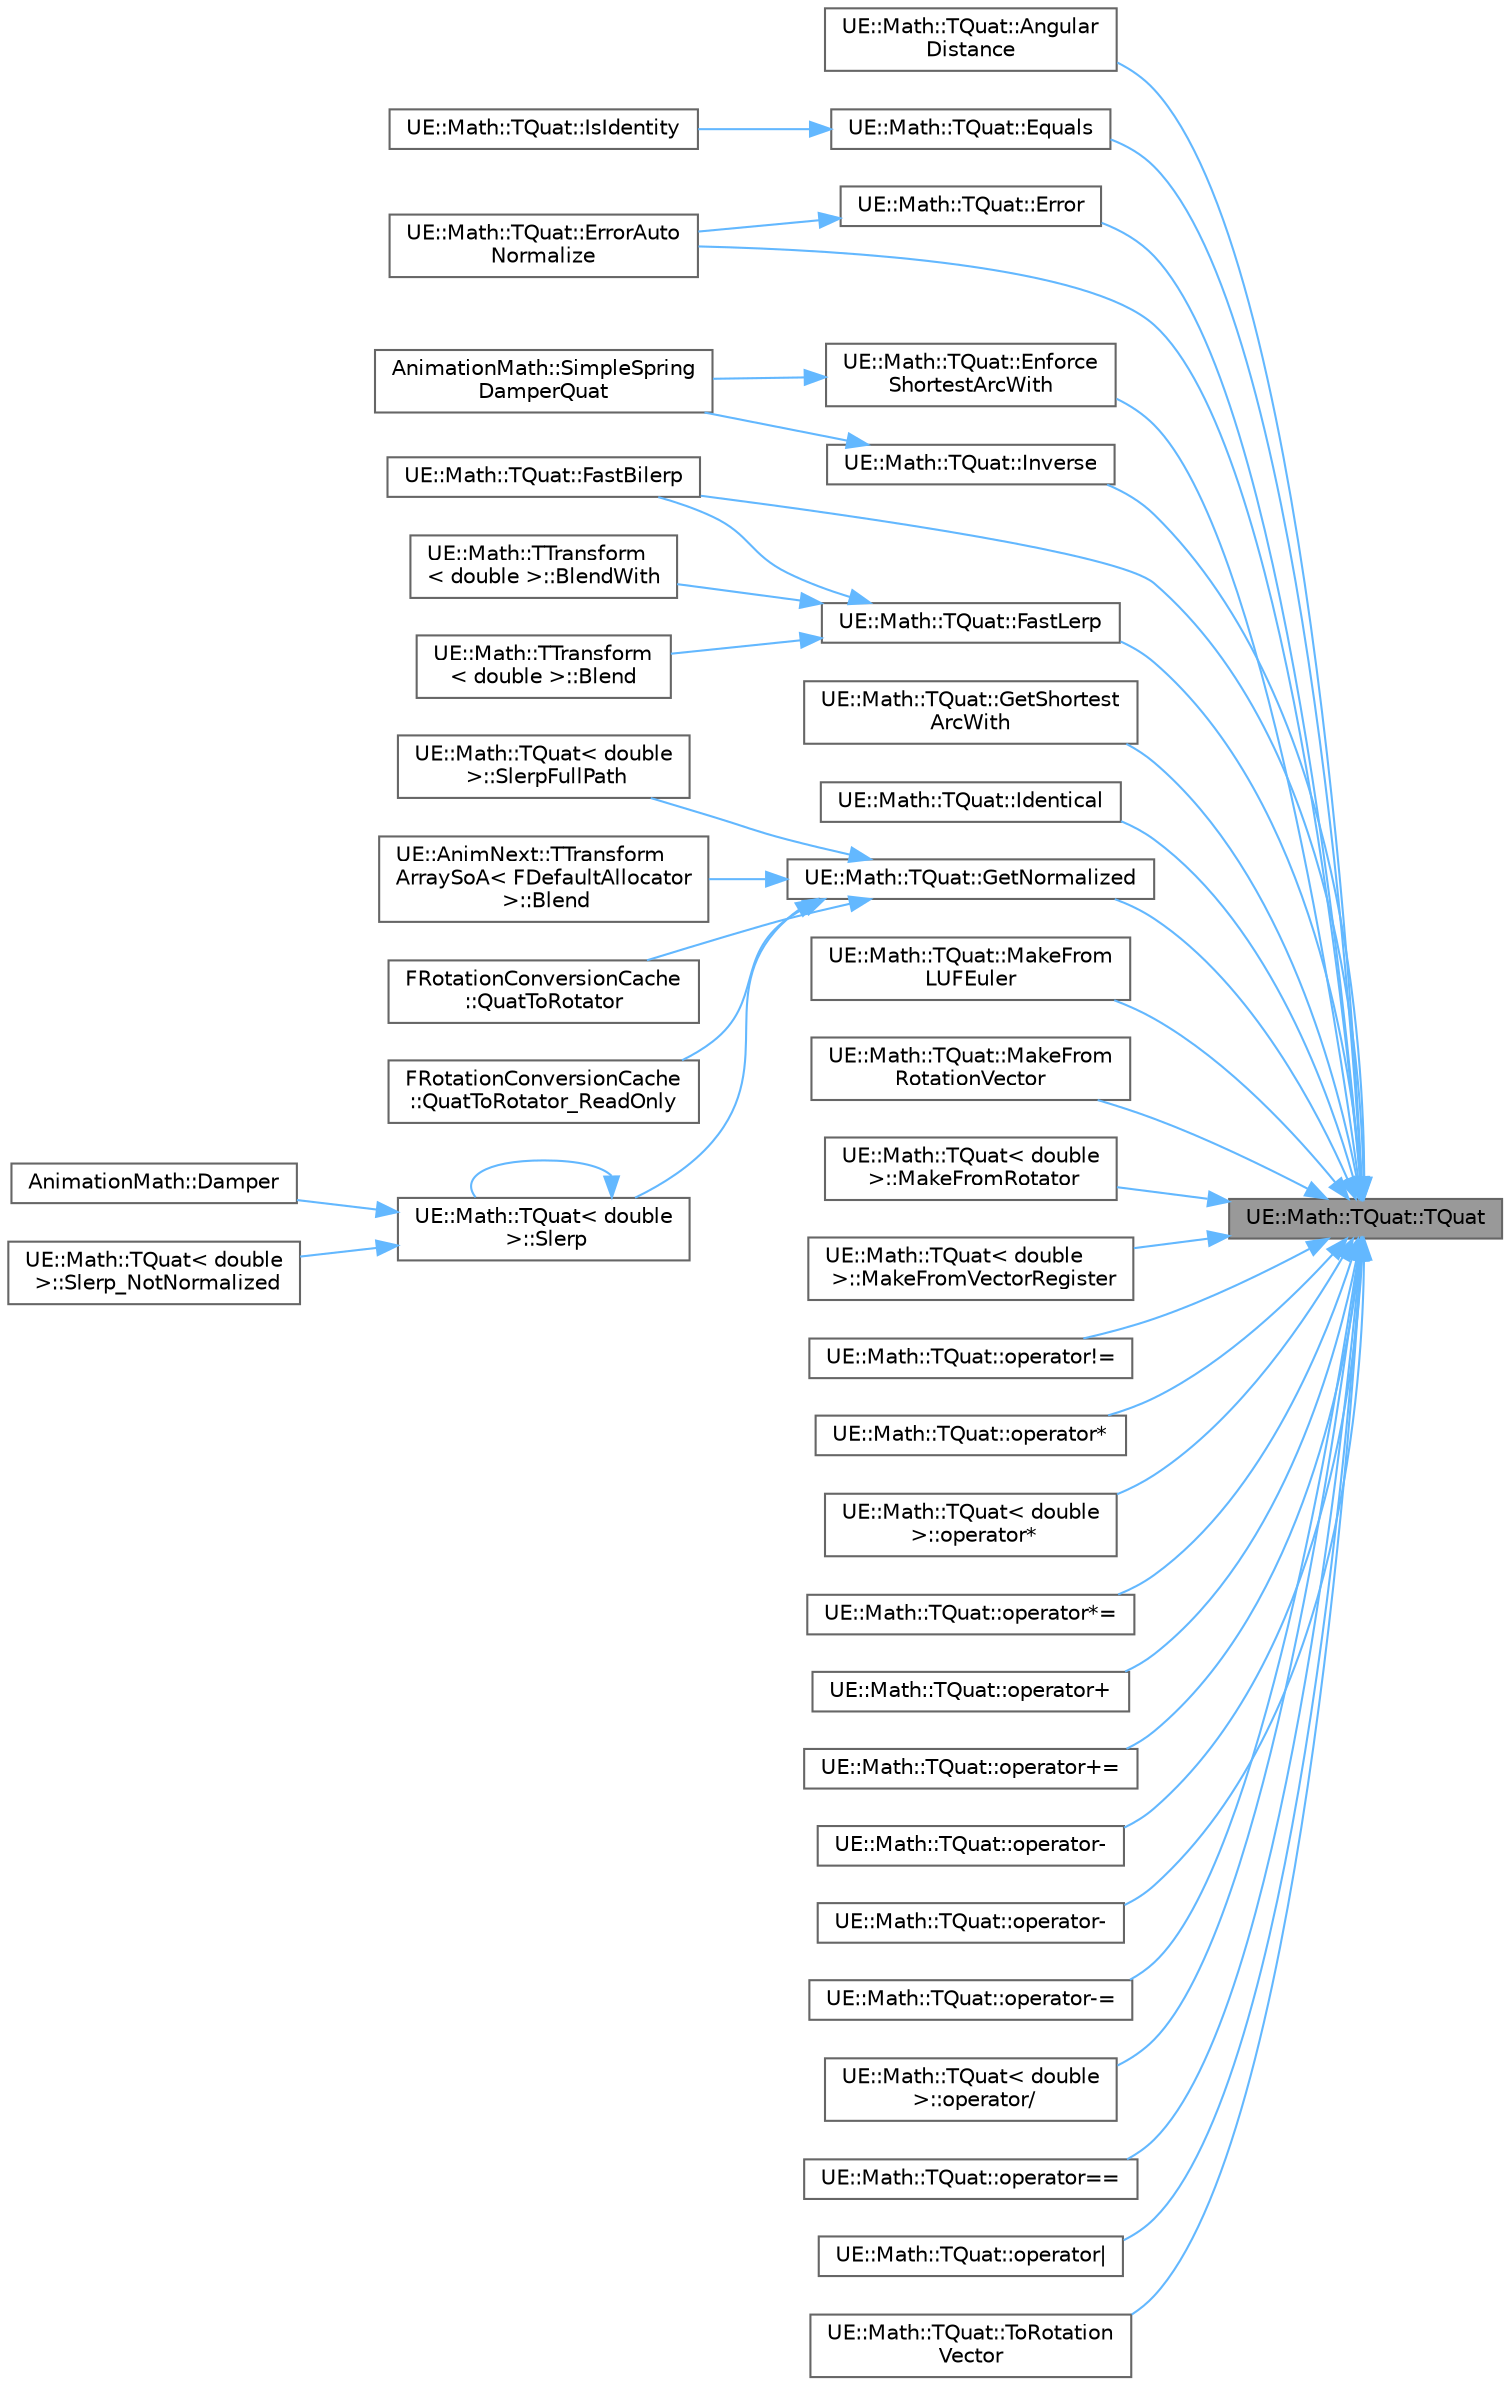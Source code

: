 digraph "UE::Math::TQuat::TQuat"
{
 // INTERACTIVE_SVG=YES
 // LATEX_PDF_SIZE
  bgcolor="transparent";
  edge [fontname=Helvetica,fontsize=10,labelfontname=Helvetica,labelfontsize=10];
  node [fontname=Helvetica,fontsize=10,shape=box,height=0.2,width=0.4];
  rankdir="RL";
  Node1 [id="Node000001",label="UE::Math::TQuat::TQuat",height=0.2,width=0.4,color="gray40", fillcolor="grey60", style="filled", fontcolor="black",tooltip="Default constructor (no initialization)."];
  Node1 -> Node2 [id="edge1_Node000001_Node000002",dir="back",color="steelblue1",style="solid",tooltip=" "];
  Node2 [id="Node000002",label="UE::Math::TQuat::Angular\lDistance",height=0.2,width=0.4,color="grey40", fillcolor="white", style="filled",URL="$d6/d4a/structUE_1_1Math_1_1TQuat.html#a8cf9bc2efc470a59e80e25e071b1ca1c",tooltip="Find the angular distance between two rotation quaternions (in radians)"];
  Node1 -> Node3 [id="edge2_Node000001_Node000003",dir="back",color="steelblue1",style="solid",tooltip=" "];
  Node3 [id="Node000003",label="UE::Math::TQuat::Enforce\lShortestArcWith",height=0.2,width=0.4,color="grey40", fillcolor="white", style="filled",URL="$d6/d4a/structUE_1_1Math_1_1TQuat.html#a34aa07534748ced01346daffb1ca4425",tooltip="Enforce that the delta between this Quaternion and another one represents the shortest possible rotat..."];
  Node3 -> Node4 [id="edge3_Node000003_Node000004",dir="back",color="steelblue1",style="solid",tooltip=" "];
  Node4 [id="Node000004",label="AnimationMath::SimpleSpring\lDamperQuat",height=0.2,width=0.4,color="grey40", fillcolor="white", style="filled",URL="$de/d39/namespaceAnimationMath.html#a1c73df986566c9b4f54b49e5567d7e53",tooltip=" "];
  Node1 -> Node5 [id="edge4_Node000001_Node000005",dir="back",color="steelblue1",style="solid",tooltip=" "];
  Node5 [id="Node000005",label="UE::Math::TQuat::Equals",height=0.2,width=0.4,color="grey40", fillcolor="white", style="filled",URL="$d6/d4a/structUE_1_1Math_1_1TQuat.html#a88f4dac61ee334e190b200393b3226df",tooltip="Checks whether another Quaternion is equal to this, within specified tolerance."];
  Node5 -> Node6 [id="edge5_Node000005_Node000006",dir="back",color="steelblue1",style="solid",tooltip=" "];
  Node6 [id="Node000006",label="UE::Math::TQuat::IsIdentity",height=0.2,width=0.4,color="grey40", fillcolor="white", style="filled",URL="$d6/d4a/structUE_1_1Math_1_1TQuat.html#a52ed12158a31cb8874be06a84ee5c768",tooltip="Checks whether this Quaternion is an Identity Quaternion."];
  Node1 -> Node7 [id="edge6_Node000001_Node000007",dir="back",color="steelblue1",style="solid",tooltip=" "];
  Node7 [id="Node000007",label="UE::Math::TQuat::Error",height=0.2,width=0.4,color="grey40", fillcolor="white", style="filled",URL="$d6/d4a/structUE_1_1Math_1_1TQuat.html#a11a1acb8f175e746d0fc04658d39f51d",tooltip="Error measure (angle) between two quaternions, ranged [0..1]."];
  Node7 -> Node8 [id="edge7_Node000007_Node000008",dir="back",color="steelblue1",style="solid",tooltip=" "];
  Node8 [id="Node000008",label="UE::Math::TQuat::ErrorAuto\lNormalize",height=0.2,width=0.4,color="grey40", fillcolor="white", style="filled",URL="$d6/d4a/structUE_1_1Math_1_1TQuat.html#a676346783bd435b3965a09d715a3d414",tooltip="TQuat<T>::Error with auto-normalization."];
  Node1 -> Node8 [id="edge8_Node000001_Node000008",dir="back",color="steelblue1",style="solid",tooltip=" "];
  Node1 -> Node9 [id="edge9_Node000001_Node000009",dir="back",color="steelblue1",style="solid",tooltip=" "];
  Node9 [id="Node000009",label="UE::Math::TQuat::FastBilerp",height=0.2,width=0.4,color="grey40", fillcolor="white", style="filled",URL="$d6/d4a/structUE_1_1Math_1_1TQuat.html#a5d7ebefd6bab475a21d428430e215988",tooltip="Bi-Linear Quaternion interpolation."];
  Node1 -> Node10 [id="edge10_Node000001_Node000010",dir="back",color="steelblue1",style="solid",tooltip=" "];
  Node10 [id="Node000010",label="UE::Math::TQuat::FastLerp",height=0.2,width=0.4,color="grey40", fillcolor="white", style="filled",URL="$d6/d4a/structUE_1_1Math_1_1TQuat.html#ad56274f9b889664a0598933c52b19cf8",tooltip="Fast Linear Quaternion Interpolation."];
  Node10 -> Node11 [id="edge11_Node000010_Node000011",dir="back",color="steelblue1",style="solid",tooltip=" "];
  Node11 [id="Node000011",label="UE::Math::TTransform\l\< double \>::Blend",height=0.2,width=0.4,color="grey40", fillcolor="white", style="filled",URL="$d9/db6/structUE_1_1Math_1_1TTransform.html#aec9273f9f154dd6bde7debe8d19c4402",tooltip=" "];
  Node10 -> Node12 [id="edge12_Node000010_Node000012",dir="back",color="steelblue1",style="solid",tooltip=" "];
  Node12 [id="Node000012",label="UE::Math::TTransform\l\< double \>::BlendWith",height=0.2,width=0.4,color="grey40", fillcolor="white", style="filled",URL="$d9/db6/structUE_1_1Math_1_1TTransform.html#a5da59846611a8f97e936aa573a93fd69",tooltip=" "];
  Node10 -> Node9 [id="edge13_Node000010_Node000009",dir="back",color="steelblue1",style="solid",tooltip=" "];
  Node1 -> Node13 [id="edge14_Node000001_Node000013",dir="back",color="steelblue1",style="solid",tooltip=" "];
  Node13 [id="Node000013",label="UE::Math::TQuat::GetNormalized",height=0.2,width=0.4,color="grey40", fillcolor="white", style="filled",URL="$d6/d4a/structUE_1_1Math_1_1TQuat.html#ac2932129ed4497f07789fe0702b93fe8",tooltip="Get a normalized copy of this quaternion."];
  Node13 -> Node14 [id="edge15_Node000013_Node000014",dir="back",color="steelblue1",style="solid",tooltip=" "];
  Node14 [id="Node000014",label="UE::AnimNext::TTransform\lArraySoA\< FDefaultAllocator\l \>::Blend",height=0.2,width=0.4,color="grey40", fillcolor="white", style="filled",URL="$da/dbb/structUE_1_1AnimNext_1_1TTransformArraySoA.html#acf120c275104b27288e0835bf3dc9066",tooltip=" "];
  Node13 -> Node15 [id="edge16_Node000013_Node000015",dir="back",color="steelblue1",style="solid",tooltip=" "];
  Node15 [id="Node000015",label="FRotationConversionCache\l::QuatToRotator",height=0.2,width=0.4,color="grey40", fillcolor="white", style="filled",URL="$df/d09/structFRotationConversionCache.html#a1d395a0c18b0440d0947ebd771e87538",tooltip="Convert a FQuat to FRotator."];
  Node13 -> Node16 [id="edge17_Node000013_Node000016",dir="back",color="steelblue1",style="solid",tooltip=" "];
  Node16 [id="Node000016",label="FRotationConversionCache\l::QuatToRotator_ReadOnly",height=0.2,width=0.4,color="grey40", fillcolor="white", style="filled",URL="$df/d09/structFRotationConversionCache.html#a832c684637c620744183090ae6505523",tooltip="Convert a FQuat to FRotator."];
  Node13 -> Node17 [id="edge18_Node000013_Node000017",dir="back",color="steelblue1",style="solid",tooltip=" "];
  Node17 [id="Node000017",label="UE::Math::TQuat\< double\l \>::Slerp",height=0.2,width=0.4,color="grey40", fillcolor="white", style="filled",URL="$d6/d4a/structUE_1_1Math_1_1TQuat.html#a2fb6474451f49624f73b8dfe078af8ff",tooltip=" "];
  Node17 -> Node18 [id="edge19_Node000017_Node000018",dir="back",color="steelblue1",style="solid",tooltip=" "];
  Node18 [id="Node000018",label="AnimationMath::Damper",height=0.2,width=0.4,color="grey40", fillcolor="white", style="filled",URL="$de/d39/namespaceAnimationMath.html#a125fca79a7b901f6a057a07c8183d432",tooltip=" "];
  Node17 -> Node17 [id="edge20_Node000017_Node000017",dir="back",color="steelblue1",style="solid",tooltip=" "];
  Node17 -> Node19 [id="edge21_Node000017_Node000019",dir="back",color="steelblue1",style="solid",tooltip=" "];
  Node19 [id="Node000019",label="UE::Math::TQuat\< double\l \>::Slerp_NotNormalized",height=0.2,width=0.4,color="grey40", fillcolor="white", style="filled",URL="$d6/d4a/structUE_1_1Math_1_1TQuat.html#ab548d769910eb766aef991fb1a79cc4a",tooltip=" "];
  Node13 -> Node20 [id="edge22_Node000013_Node000020",dir="back",color="steelblue1",style="solid",tooltip=" "];
  Node20 [id="Node000020",label="UE::Math::TQuat\< double\l \>::SlerpFullPath",height=0.2,width=0.4,color="grey40", fillcolor="white", style="filled",URL="$d6/d4a/structUE_1_1Math_1_1TQuat.html#ac6381081331028c2f52072d6aaa466bf",tooltip=" "];
  Node1 -> Node21 [id="edge23_Node000001_Node000021",dir="back",color="steelblue1",style="solid",tooltip=" "];
  Node21 [id="Node000021",label="UE::Math::TQuat::GetShortest\lArcWith",height=0.2,width=0.4,color="grey40", fillcolor="white", style="filled",URL="$d6/d4a/structUE_1_1Math_1_1TQuat.html#a0140e1d6298b5ca85cecce9a9bbfa170",tooltip="Returns the version of this quaternion that represents the shortest rotation angle to the other quate..."];
  Node1 -> Node22 [id="edge24_Node000001_Node000022",dir="back",color="steelblue1",style="solid",tooltip=" "];
  Node22 [id="Node000022",label="UE::Math::TQuat::Identical",height=0.2,width=0.4,color="grey40", fillcolor="white", style="filled",URL="$d6/d4a/structUE_1_1Math_1_1TQuat.html#a0b7688faa4f3ab033d9dda59572a72dd",tooltip="Identical implementation for TQuat properties."];
  Node1 -> Node23 [id="edge25_Node000001_Node000023",dir="back",color="steelblue1",style="solid",tooltip=" "];
  Node23 [id="Node000023",label="UE::Math::TQuat::Inverse",height=0.2,width=0.4,color="grey40", fillcolor="white", style="filled",URL="$d6/d4a/structUE_1_1Math_1_1TQuat.html#a1d963d24f3e1360295221a19a78a847c",tooltip=" "];
  Node23 -> Node4 [id="edge26_Node000023_Node000004",dir="back",color="steelblue1",style="solid",tooltip=" "];
  Node1 -> Node24 [id="edge27_Node000001_Node000024",dir="back",color="steelblue1",style="solid",tooltip=" "];
  Node24 [id="Node000024",label="UE::Math::TQuat::MakeFrom\lLUFEuler",height=0.2,width=0.4,color="grey40", fillcolor="white", style="filled",URL="$d6/d4a/structUE_1_1Math_1_1TQuat.html#a017f390b5c520d6573d88883732ff04a",tooltip=" "];
  Node1 -> Node25 [id="edge28_Node000001_Node000025",dir="back",color="steelblue1",style="solid",tooltip=" "];
  Node25 [id="Node000025",label="UE::Math::TQuat::MakeFrom\lRotationVector",height=0.2,width=0.4,color="grey40", fillcolor="white", style="filled",URL="$d6/d4a/structUE_1_1Math_1_1TQuat.html#ac566071011489d1aed35d77cc742206f",tooltip="Constructs a quaternion corresponding to the rotation vector."];
  Node1 -> Node26 [id="edge29_Node000001_Node000026",dir="back",color="steelblue1",style="solid",tooltip=" "];
  Node26 [id="Node000026",label="UE::Math::TQuat\< double\l \>::MakeFromRotator",height=0.2,width=0.4,color="grey40", fillcolor="white", style="filled",URL="$d6/d4a/structUE_1_1Math_1_1TQuat.html#a6f7291b9e98daa531fe1058b0e65c35d",tooltip=" "];
  Node1 -> Node27 [id="edge30_Node000001_Node000027",dir="back",color="steelblue1",style="solid",tooltip=" "];
  Node27 [id="Node000027",label="UE::Math::TQuat\< double\l \>::MakeFromVectorRegister",height=0.2,width=0.4,color="grey40", fillcolor="white", style="filled",URL="$d6/d4a/structUE_1_1Math_1_1TQuat.html#ae38f95c6a4bfb9218d220dd62cb9c8a7",tooltip=" "];
  Node1 -> Node28 [id="edge31_Node000001_Node000028",dir="back",color="steelblue1",style="solid",tooltip=" "];
  Node28 [id="Node000028",label="UE::Math::TQuat::operator!=",height=0.2,width=0.4,color="grey40", fillcolor="white", style="filled",URL="$d6/d4a/structUE_1_1Math_1_1TQuat.html#a50fb3cad02073e32664d3f55dca0ca48",tooltip="Checks whether two quaternions are not identical."];
  Node1 -> Node29 [id="edge32_Node000001_Node000029",dir="back",color="steelblue1",style="solid",tooltip=" "];
  Node29 [id="Node000029",label="UE::Math::TQuat::operator*",height=0.2,width=0.4,color="grey40", fillcolor="white", style="filled",URL="$d6/d4a/structUE_1_1Math_1_1TQuat.html#ac52dd1f9d504a6e71db7e2df93fc7ea7",tooltip="Gets the result of multiplying this by another quaternion (this * Q)."];
  Node1 -> Node30 [id="edge33_Node000001_Node000030",dir="back",color="steelblue1",style="solid",tooltip=" "];
  Node30 [id="Node000030",label="UE::Math::TQuat\< double\l \>::operator*",height=0.2,width=0.4,color="grey40", fillcolor="white", style="filled",URL="$d6/d4a/structUE_1_1Math_1_1TQuat.html#aaec8d41986db3ed0440b41a26c1f480e",tooltip=" "];
  Node1 -> Node31 [id="edge34_Node000001_Node000031",dir="back",color="steelblue1",style="solid",tooltip=" "];
  Node31 [id="Node000031",label="UE::Math::TQuat::operator*=",height=0.2,width=0.4,color="grey40", fillcolor="white", style="filled",URL="$d6/d4a/structUE_1_1Math_1_1TQuat.html#a0f21a334d3986483546cb46c70cb9bad",tooltip="Multiply this by a quaternion (this = this * Q)."];
  Node1 -> Node32 [id="edge35_Node000001_Node000032",dir="back",color="steelblue1",style="solid",tooltip=" "];
  Node32 [id="Node000032",label="UE::Math::TQuat::operator+",height=0.2,width=0.4,color="grey40", fillcolor="white", style="filled",URL="$d6/d4a/structUE_1_1Math_1_1TQuat.html#aeeb27ba8ccda7c10ee5504bae74b2351",tooltip="Gets the result of adding a Quaternion to this."];
  Node1 -> Node33 [id="edge36_Node000001_Node000033",dir="back",color="steelblue1",style="solid",tooltip=" "];
  Node33 [id="Node000033",label="UE::Math::TQuat::operator+=",height=0.2,width=0.4,color="grey40", fillcolor="white", style="filled",URL="$d6/d4a/structUE_1_1Math_1_1TQuat.html#a444a2b01431ce87913aa54c3c2168ddb",tooltip="Adds to this quaternion."];
  Node1 -> Node34 [id="edge37_Node000001_Node000034",dir="back",color="steelblue1",style="solid",tooltip=" "];
  Node34 [id="Node000034",label="UE::Math::TQuat::operator-",height=0.2,width=0.4,color="grey40", fillcolor="white", style="filled",URL="$d6/d4a/structUE_1_1Math_1_1TQuat.html#a9b69669b8175286c4146d49ae20b9439",tooltip="Negates the quaternion."];
  Node1 -> Node35 [id="edge38_Node000001_Node000035",dir="back",color="steelblue1",style="solid",tooltip=" "];
  Node35 [id="Node000035",label="UE::Math::TQuat::operator-",height=0.2,width=0.4,color="grey40", fillcolor="white", style="filled",URL="$d6/d4a/structUE_1_1Math_1_1TQuat.html#a9ca3761113ea0dcf6e4af721c2466793",tooltip="Gets the result of subtracting a Quaternion to this."];
  Node1 -> Node36 [id="edge39_Node000001_Node000036",dir="back",color="steelblue1",style="solid",tooltip=" "];
  Node36 [id="Node000036",label="UE::Math::TQuat::operator-=",height=0.2,width=0.4,color="grey40", fillcolor="white", style="filled",URL="$d6/d4a/structUE_1_1Math_1_1TQuat.html#afb89bd13f254655dd01356f00e157aa6",tooltip="Subtracts another quaternion from this."];
  Node1 -> Node37 [id="edge40_Node000001_Node000037",dir="back",color="steelblue1",style="solid",tooltip=" "];
  Node37 [id="Node000037",label="UE::Math::TQuat\< double\l \>::operator/",height=0.2,width=0.4,color="grey40", fillcolor="white", style="filled",URL="$d6/d4a/structUE_1_1Math_1_1TQuat.html#af8d09274f5e60e03a00ebdf82c8409ff",tooltip=" "];
  Node1 -> Node38 [id="edge41_Node000001_Node000038",dir="back",color="steelblue1",style="solid",tooltip=" "];
  Node38 [id="Node000038",label="UE::Math::TQuat::operator==",height=0.2,width=0.4,color="grey40", fillcolor="white", style="filled",URL="$d6/d4a/structUE_1_1Math_1_1TQuat.html#a95d81f428d8efcf283d839325aef5e64",tooltip="Checks whether two quaternions are identical."];
  Node1 -> Node39 [id="edge42_Node000001_Node000039",dir="back",color="steelblue1",style="solid",tooltip=" "];
  Node39 [id="Node000039",label="UE::Math::TQuat::operator\|",height=0.2,width=0.4,color="grey40", fillcolor="white", style="filled",URL="$d6/d4a/structUE_1_1Math_1_1TQuat.html#a0fe02823acd67d1d89bfc006c61107d4",tooltip="Calculates dot product of two quaternions."];
  Node1 -> Node40 [id="edge43_Node000001_Node000040",dir="back",color="steelblue1",style="solid",tooltip=" "];
  Node40 [id="Node000040",label="UE::Math::TQuat::ToRotation\lVector",height=0.2,width=0.4,color="grey40", fillcolor="white", style="filled",URL="$d6/d4a/structUE_1_1Math_1_1TQuat.html#a7f76d8067919efb1b0c8b9faeb18fc8a",tooltip="Get the rotation vector corresponding to this quaternion."];
}
